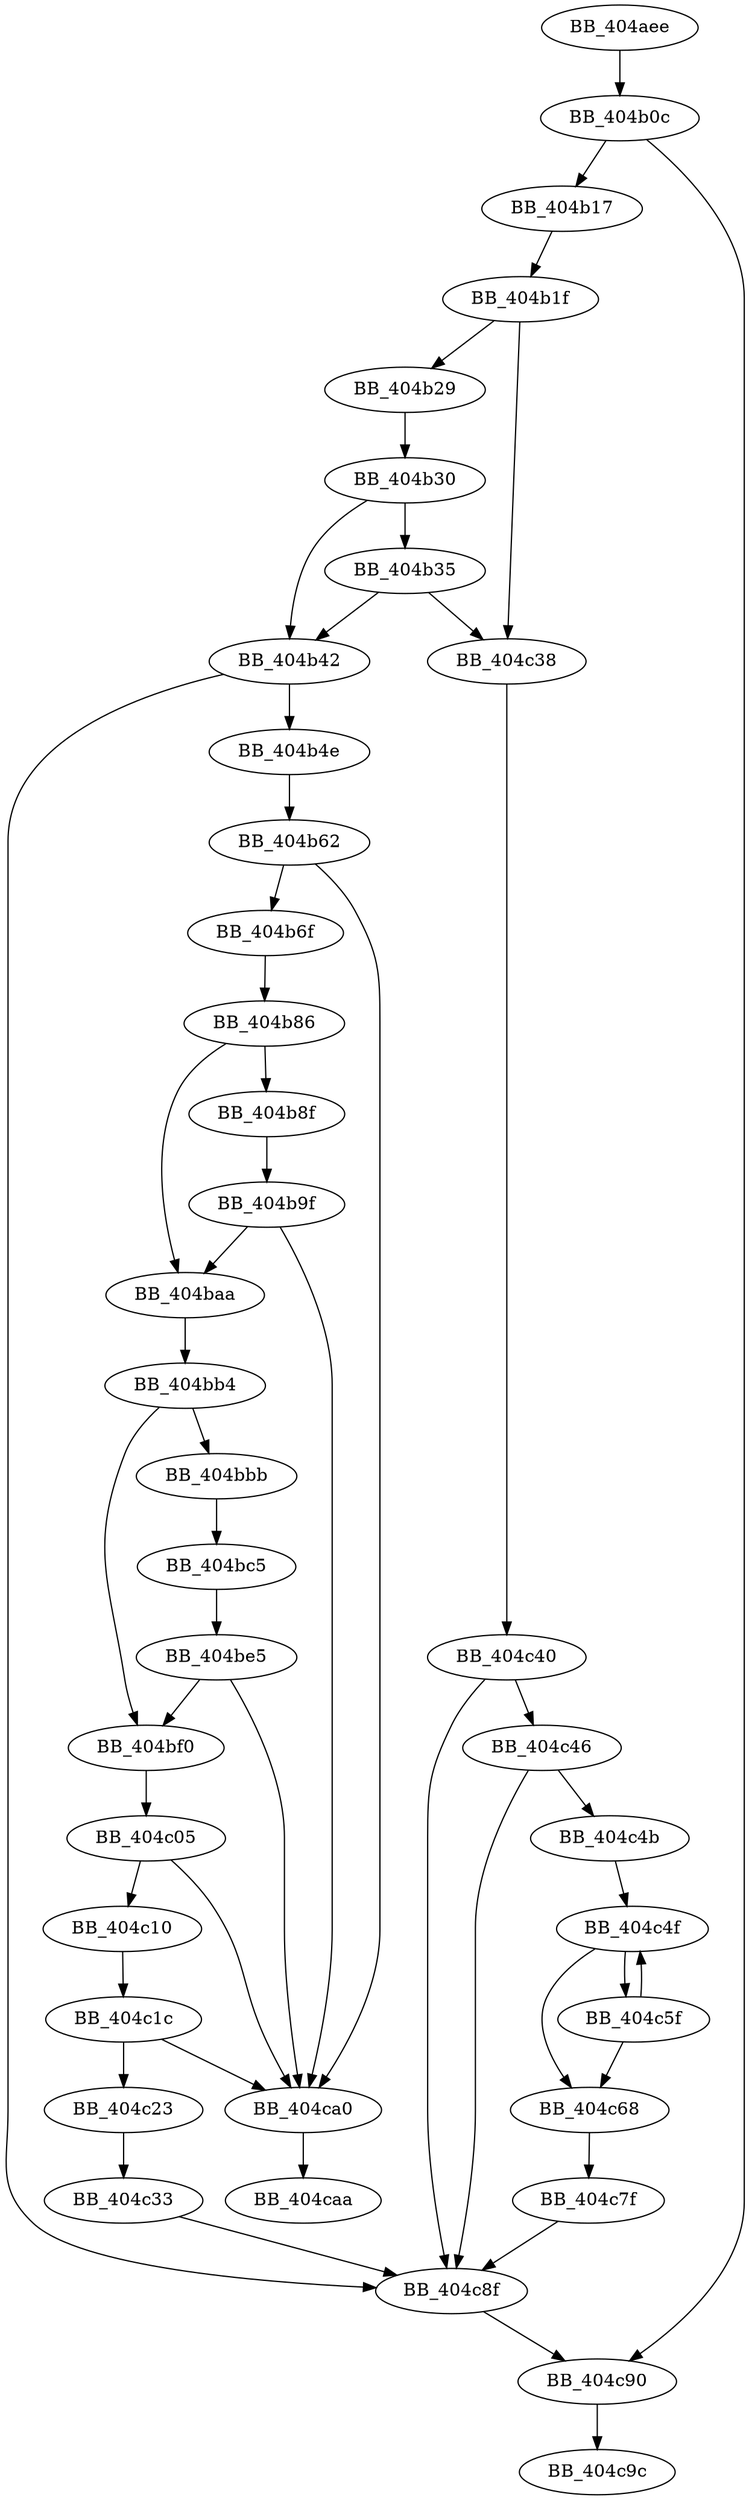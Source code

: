 DiGraph __NMSG_WRITE{
BB_404aee->BB_404b0c
BB_404b0c->BB_404b17
BB_404b0c->BB_404c90
BB_404b17->BB_404b1f
BB_404b1f->BB_404b29
BB_404b1f->BB_404c38
BB_404b29->BB_404b30
BB_404b30->BB_404b35
BB_404b30->BB_404b42
BB_404b35->BB_404b42
BB_404b35->BB_404c38
BB_404b42->BB_404b4e
BB_404b42->BB_404c8f
BB_404b4e->BB_404b62
BB_404b62->BB_404b6f
BB_404b62->BB_404ca0
BB_404b6f->BB_404b86
BB_404b86->BB_404b8f
BB_404b86->BB_404baa
BB_404b8f->BB_404b9f
BB_404b9f->BB_404baa
BB_404b9f->BB_404ca0
BB_404baa->BB_404bb4
BB_404bb4->BB_404bbb
BB_404bb4->BB_404bf0
BB_404bbb->BB_404bc5
BB_404bc5->BB_404be5
BB_404be5->BB_404bf0
BB_404be5->BB_404ca0
BB_404bf0->BB_404c05
BB_404c05->BB_404c10
BB_404c05->BB_404ca0
BB_404c10->BB_404c1c
BB_404c1c->BB_404c23
BB_404c1c->BB_404ca0
BB_404c23->BB_404c33
BB_404c33->BB_404c8f
BB_404c38->BB_404c40
BB_404c40->BB_404c46
BB_404c40->BB_404c8f
BB_404c46->BB_404c4b
BB_404c46->BB_404c8f
BB_404c4b->BB_404c4f
BB_404c4f->BB_404c5f
BB_404c4f->BB_404c68
BB_404c5f->BB_404c4f
BB_404c5f->BB_404c68
BB_404c68->BB_404c7f
BB_404c7f->BB_404c8f
BB_404c8f->BB_404c90
BB_404c90->BB_404c9c
BB_404ca0->BB_404caa
}
